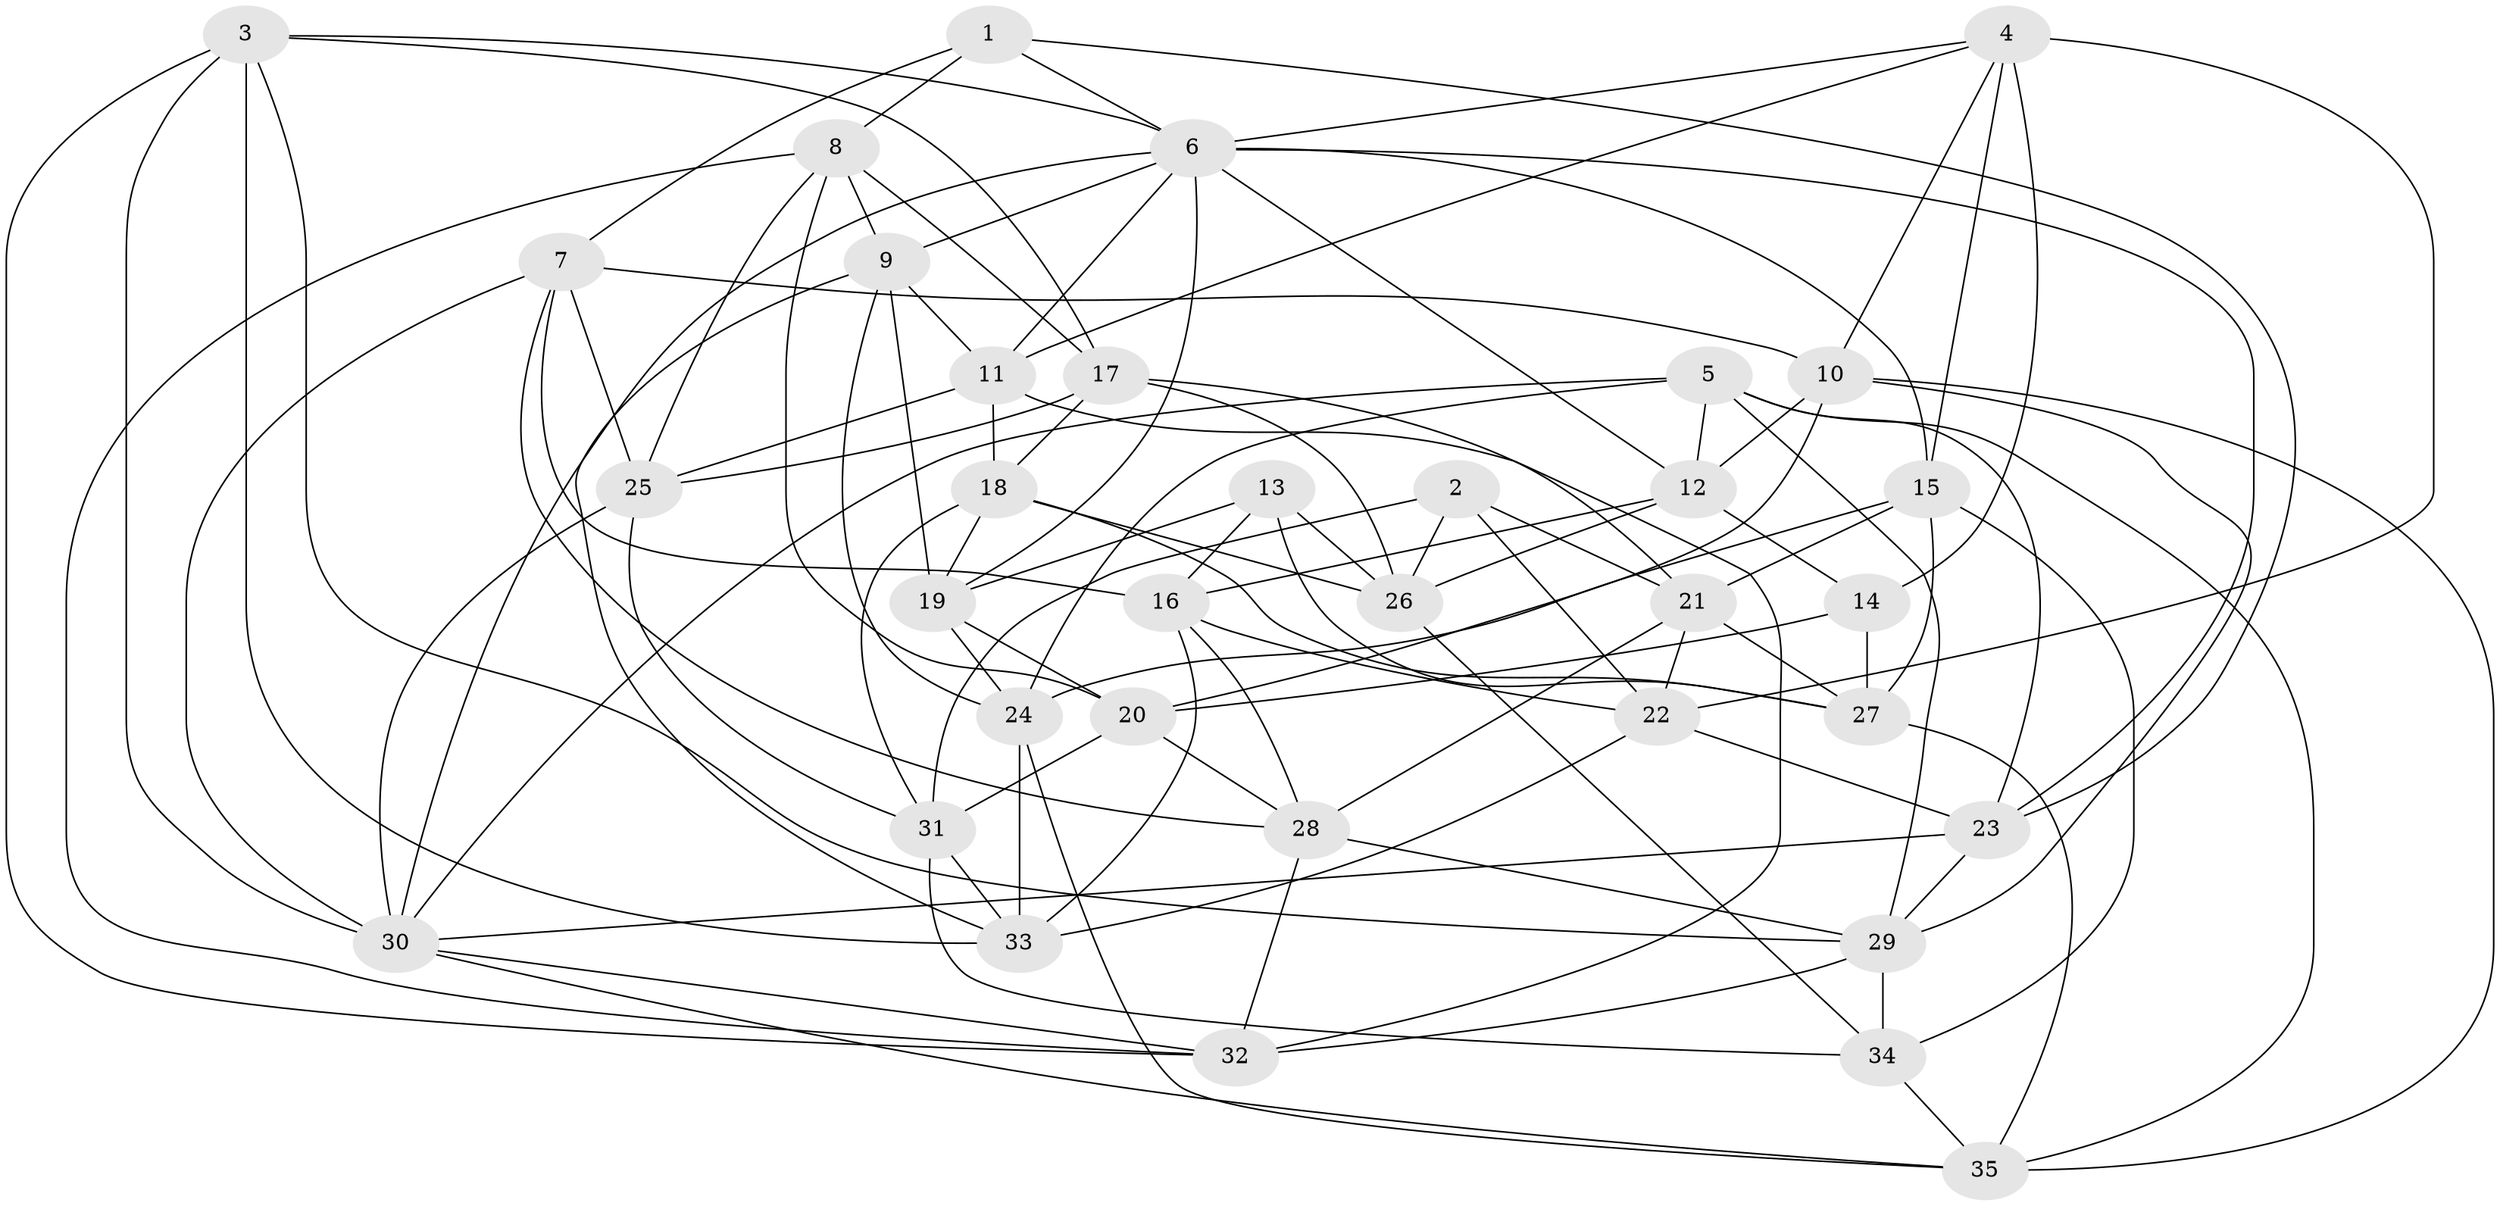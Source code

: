 // original degree distribution, {4: 1.0}
// Generated by graph-tools (version 1.1) at 2025/26/03/09/25 03:26:51]
// undirected, 35 vertices, 104 edges
graph export_dot {
graph [start="1"]
  node [color=gray90,style=filled];
  1;
  2;
  3;
  4;
  5;
  6;
  7;
  8;
  9;
  10;
  11;
  12;
  13;
  14;
  15;
  16;
  17;
  18;
  19;
  20;
  21;
  22;
  23;
  24;
  25;
  26;
  27;
  28;
  29;
  30;
  31;
  32;
  33;
  34;
  35;
  1 -- 6 [weight=1.0];
  1 -- 7 [weight=1.0];
  1 -- 8 [weight=1.0];
  1 -- 23 [weight=1.0];
  2 -- 21 [weight=1.0];
  2 -- 22 [weight=1.0];
  2 -- 26 [weight=1.0];
  2 -- 31 [weight=1.0];
  3 -- 6 [weight=1.0];
  3 -- 17 [weight=1.0];
  3 -- 29 [weight=1.0];
  3 -- 30 [weight=1.0];
  3 -- 32 [weight=1.0];
  3 -- 33 [weight=1.0];
  4 -- 6 [weight=1.0];
  4 -- 10 [weight=1.0];
  4 -- 11 [weight=1.0];
  4 -- 14 [weight=1.0];
  4 -- 15 [weight=1.0];
  4 -- 22 [weight=1.0];
  5 -- 12 [weight=1.0];
  5 -- 23 [weight=1.0];
  5 -- 24 [weight=1.0];
  5 -- 29 [weight=1.0];
  5 -- 30 [weight=1.0];
  5 -- 35 [weight=1.0];
  6 -- 9 [weight=1.0];
  6 -- 11 [weight=1.0];
  6 -- 12 [weight=1.0];
  6 -- 15 [weight=1.0];
  6 -- 19 [weight=1.0];
  6 -- 23 [weight=1.0];
  6 -- 30 [weight=1.0];
  7 -- 10 [weight=1.0];
  7 -- 16 [weight=1.0];
  7 -- 25 [weight=1.0];
  7 -- 28 [weight=1.0];
  7 -- 30 [weight=1.0];
  8 -- 9 [weight=1.0];
  8 -- 17 [weight=1.0];
  8 -- 20 [weight=1.0];
  8 -- 25 [weight=1.0];
  8 -- 32 [weight=1.0];
  9 -- 11 [weight=1.0];
  9 -- 19 [weight=1.0];
  9 -- 24 [weight=1.0];
  9 -- 33 [weight=1.0];
  10 -- 12 [weight=1.0];
  10 -- 20 [weight=1.0];
  10 -- 29 [weight=1.0];
  10 -- 35 [weight=1.0];
  11 -- 18 [weight=1.0];
  11 -- 25 [weight=1.0];
  11 -- 32 [weight=1.0];
  12 -- 14 [weight=1.0];
  12 -- 16 [weight=1.0];
  12 -- 26 [weight=1.0];
  13 -- 16 [weight=1.0];
  13 -- 19 [weight=1.0];
  13 -- 26 [weight=1.0];
  13 -- 27 [weight=1.0];
  14 -- 20 [weight=1.0];
  14 -- 27 [weight=1.0];
  15 -- 21 [weight=1.0];
  15 -- 24 [weight=1.0];
  15 -- 27 [weight=1.0];
  15 -- 34 [weight=1.0];
  16 -- 22 [weight=1.0];
  16 -- 28 [weight=1.0];
  16 -- 33 [weight=1.0];
  17 -- 18 [weight=1.0];
  17 -- 21 [weight=1.0];
  17 -- 25 [weight=1.0];
  17 -- 26 [weight=1.0];
  18 -- 19 [weight=1.0];
  18 -- 26 [weight=1.0];
  18 -- 27 [weight=1.0];
  18 -- 31 [weight=1.0];
  19 -- 20 [weight=1.0];
  19 -- 24 [weight=1.0];
  20 -- 28 [weight=1.0];
  20 -- 31 [weight=1.0];
  21 -- 22 [weight=1.0];
  21 -- 27 [weight=1.0];
  21 -- 28 [weight=1.0];
  22 -- 23 [weight=1.0];
  22 -- 33 [weight=1.0];
  23 -- 29 [weight=1.0];
  23 -- 30 [weight=1.0];
  24 -- 33 [weight=1.0];
  24 -- 35 [weight=1.0];
  25 -- 30 [weight=1.0];
  25 -- 31 [weight=1.0];
  26 -- 34 [weight=1.0];
  27 -- 35 [weight=1.0];
  28 -- 29 [weight=1.0];
  28 -- 32 [weight=1.0];
  29 -- 32 [weight=1.0];
  29 -- 34 [weight=2.0];
  30 -- 32 [weight=1.0];
  30 -- 35 [weight=1.0];
  31 -- 33 [weight=1.0];
  31 -- 34 [weight=1.0];
  34 -- 35 [weight=1.0];
}
